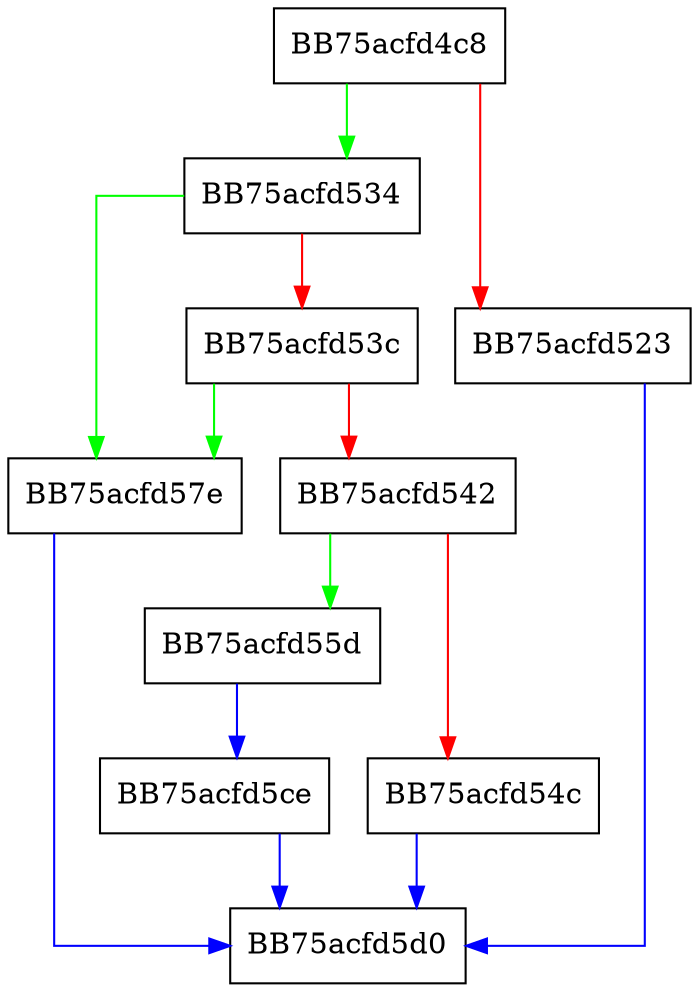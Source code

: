 digraph UnicodeString64ToStdWString {
  node [shape="box"];
  graph [splines=ortho];
  BB75acfd4c8 -> BB75acfd534 [color="green"];
  BB75acfd4c8 -> BB75acfd523 [color="red"];
  BB75acfd523 -> BB75acfd5d0 [color="blue"];
  BB75acfd534 -> BB75acfd57e [color="green"];
  BB75acfd534 -> BB75acfd53c [color="red"];
  BB75acfd53c -> BB75acfd57e [color="green"];
  BB75acfd53c -> BB75acfd542 [color="red"];
  BB75acfd542 -> BB75acfd55d [color="green"];
  BB75acfd542 -> BB75acfd54c [color="red"];
  BB75acfd54c -> BB75acfd5d0 [color="blue"];
  BB75acfd55d -> BB75acfd5ce [color="blue"];
  BB75acfd57e -> BB75acfd5d0 [color="blue"];
  BB75acfd5ce -> BB75acfd5d0 [color="blue"];
}